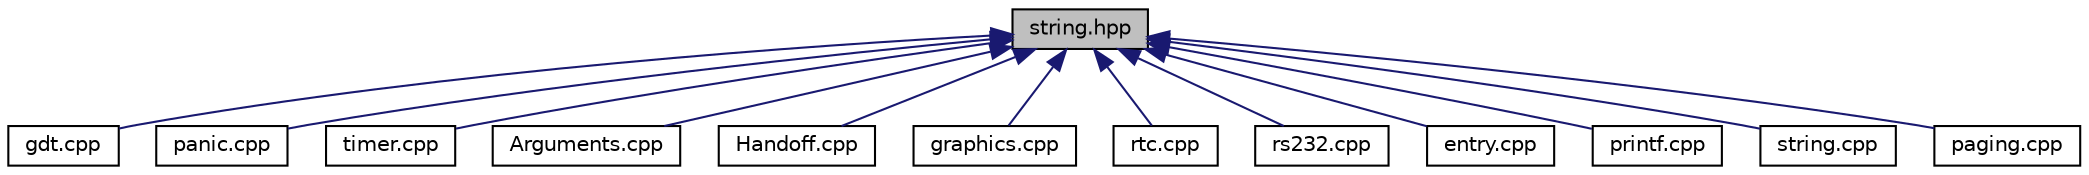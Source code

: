 digraph "string.hpp"
{
 // LATEX_PDF_SIZE
  edge [fontname="Helvetica",fontsize="10",labelfontname="Helvetica",labelfontsize="10"];
  node [fontname="Helvetica",fontsize="10",shape=record];
  Node1 [label="string.hpp",height=0.2,width=0.4,color="black", fillcolor="grey75", style="filled", fontcolor="black",tooltip="Standard string and memory utility library."];
  Node1 -> Node2 [dir="back",color="midnightblue",fontsize="10",style="solid",fontname="Helvetica"];
  Node2 [label="gdt.cpp",height=0.2,width=0.4,color="black", fillcolor="white", style="filled",URL="$d7/de6/gdt_8cpp.html",tooltip="The Global Descriptor Table (GDT) is specific to the IA32 architecture. It contains entries telling t..."];
  Node1 -> Node3 [dir="back",color="midnightblue",fontsize="10",style="solid",fontname="Helvetica"];
  Node3 [label="panic.cpp",height=0.2,width=0.4,color="black", fillcolor="white", style="filled",URL="$d6/d1e/panic_8cpp.html",tooltip="A set of panic functions that are called when the kernel encounters an error from which it cannot rec..."];
  Node1 -> Node4 [dir="back",color="midnightblue",fontsize="10",style="solid",fontname="Helvetica"];
  Node4 [label="timer.cpp",height=0.2,width=0.4,color="black", fillcolor="white", style="filled",URL="$dc/de5/timer_8cpp.html",tooltip="Programmable Interrupt Timer driver functions."];
  Node1 -> Node5 [dir="back",color="midnightblue",fontsize="10",style="solid",fontname="Helvetica"];
  Node5 [label="Arguments.cpp",height=0.2,width=0.4,color="black", fillcolor="white", style="filled",URL="$d4/d85/_arguments_8cpp.html",tooltip=" "];
  Node1 -> Node6 [dir="back",color="midnightblue",fontsize="10",style="solid",fontname="Helvetica"];
  Node6 [label="Handoff.cpp",height=0.2,width=0.4,color="black", fillcolor="white", style="filled",URL="$d4/d88/_handoff_8cpp.html",tooltip=" "];
  Node1 -> Node7 [dir="back",color="midnightblue",fontsize="10",style="solid",fontname="Helvetica"];
  Node7 [label="graphics.cpp",height=0.2,width=0.4,color="black", fillcolor="white", style="filled",URL="$d6/d99/graphics_8cpp.html",tooltip="Graphics management and control."];
  Node1 -> Node8 [dir="back",color="midnightblue",fontsize="10",style="solid",fontname="Helvetica"];
  Node8 [label="rtc.cpp",height=0.2,width=0.4,color="black", fillcolor="white", style="filled",URL="$dd/d82/rtc_8cpp.html",tooltip=" "];
  Node1 -> Node9 [dir="back",color="midnightblue",fontsize="10",style="solid",fontname="Helvetica"];
  Node9 [label="rs232.cpp",height=0.2,width=0.4,color="black", fillcolor="white", style="filled",URL="$d4/dc7/rs232_8cpp.html",tooltip=" "];
  Node1 -> Node10 [dir="back",color="midnightblue",fontsize="10",style="solid",fontname="Helvetica"];
  Node10 [label="entry.cpp",height=0.2,width=0.4,color="black", fillcolor="white", style="filled",URL="$d2/dd2/entry_8cpp.html",tooltip="The entry point into the Xyris kernel."];
  Node1 -> Node11 [dir="back",color="midnightblue",fontsize="10",style="solid",fontname="Helvetica"];
  Node11 [label="printf.cpp",height=0.2,width=0.4,color="black", fillcolor="white", style="filled",URL="$d4/d64/printf_8cpp.html",tooltip="A printf implementation released under the public domain."];
  Node1 -> Node12 [dir="back",color="midnightblue",fontsize="10",style="solid",fontname="Helvetica"];
  Node12 [label="string.cpp",height=0.2,width=0.4,color="black", fillcolor="white", style="filled",URL="$d5/d24/string_8cpp.html",tooltip="Standard string and memory utility library."];
  Node1 -> Node13 [dir="back",color="midnightblue",fontsize="10",style="solid",fontname="Helvetica"];
  Node13 [label="paging.cpp",height=0.2,width=0.4,color="black", fillcolor="white", style="filled",URL="$d1/d5e/paging_8cpp.html",tooltip=" "];
}
